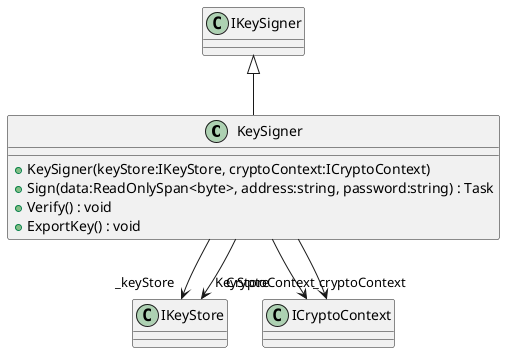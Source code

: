 @startuml
class KeySigner {
    + KeySigner(keyStore:IKeyStore, cryptoContext:ICryptoContext)
    + Sign(data:ReadOnlySpan<byte>, address:string, password:string) : Task
    + Verify() : void
    + ExportKey() : void
}
IKeySigner <|-- KeySigner
KeySigner --> "_keyStore" IKeyStore
KeySigner --> "_cryptoContext" ICryptoContext
KeySigner --> "KeyStore" IKeyStore
KeySigner --> "CryptoContext" ICryptoContext
@enduml
